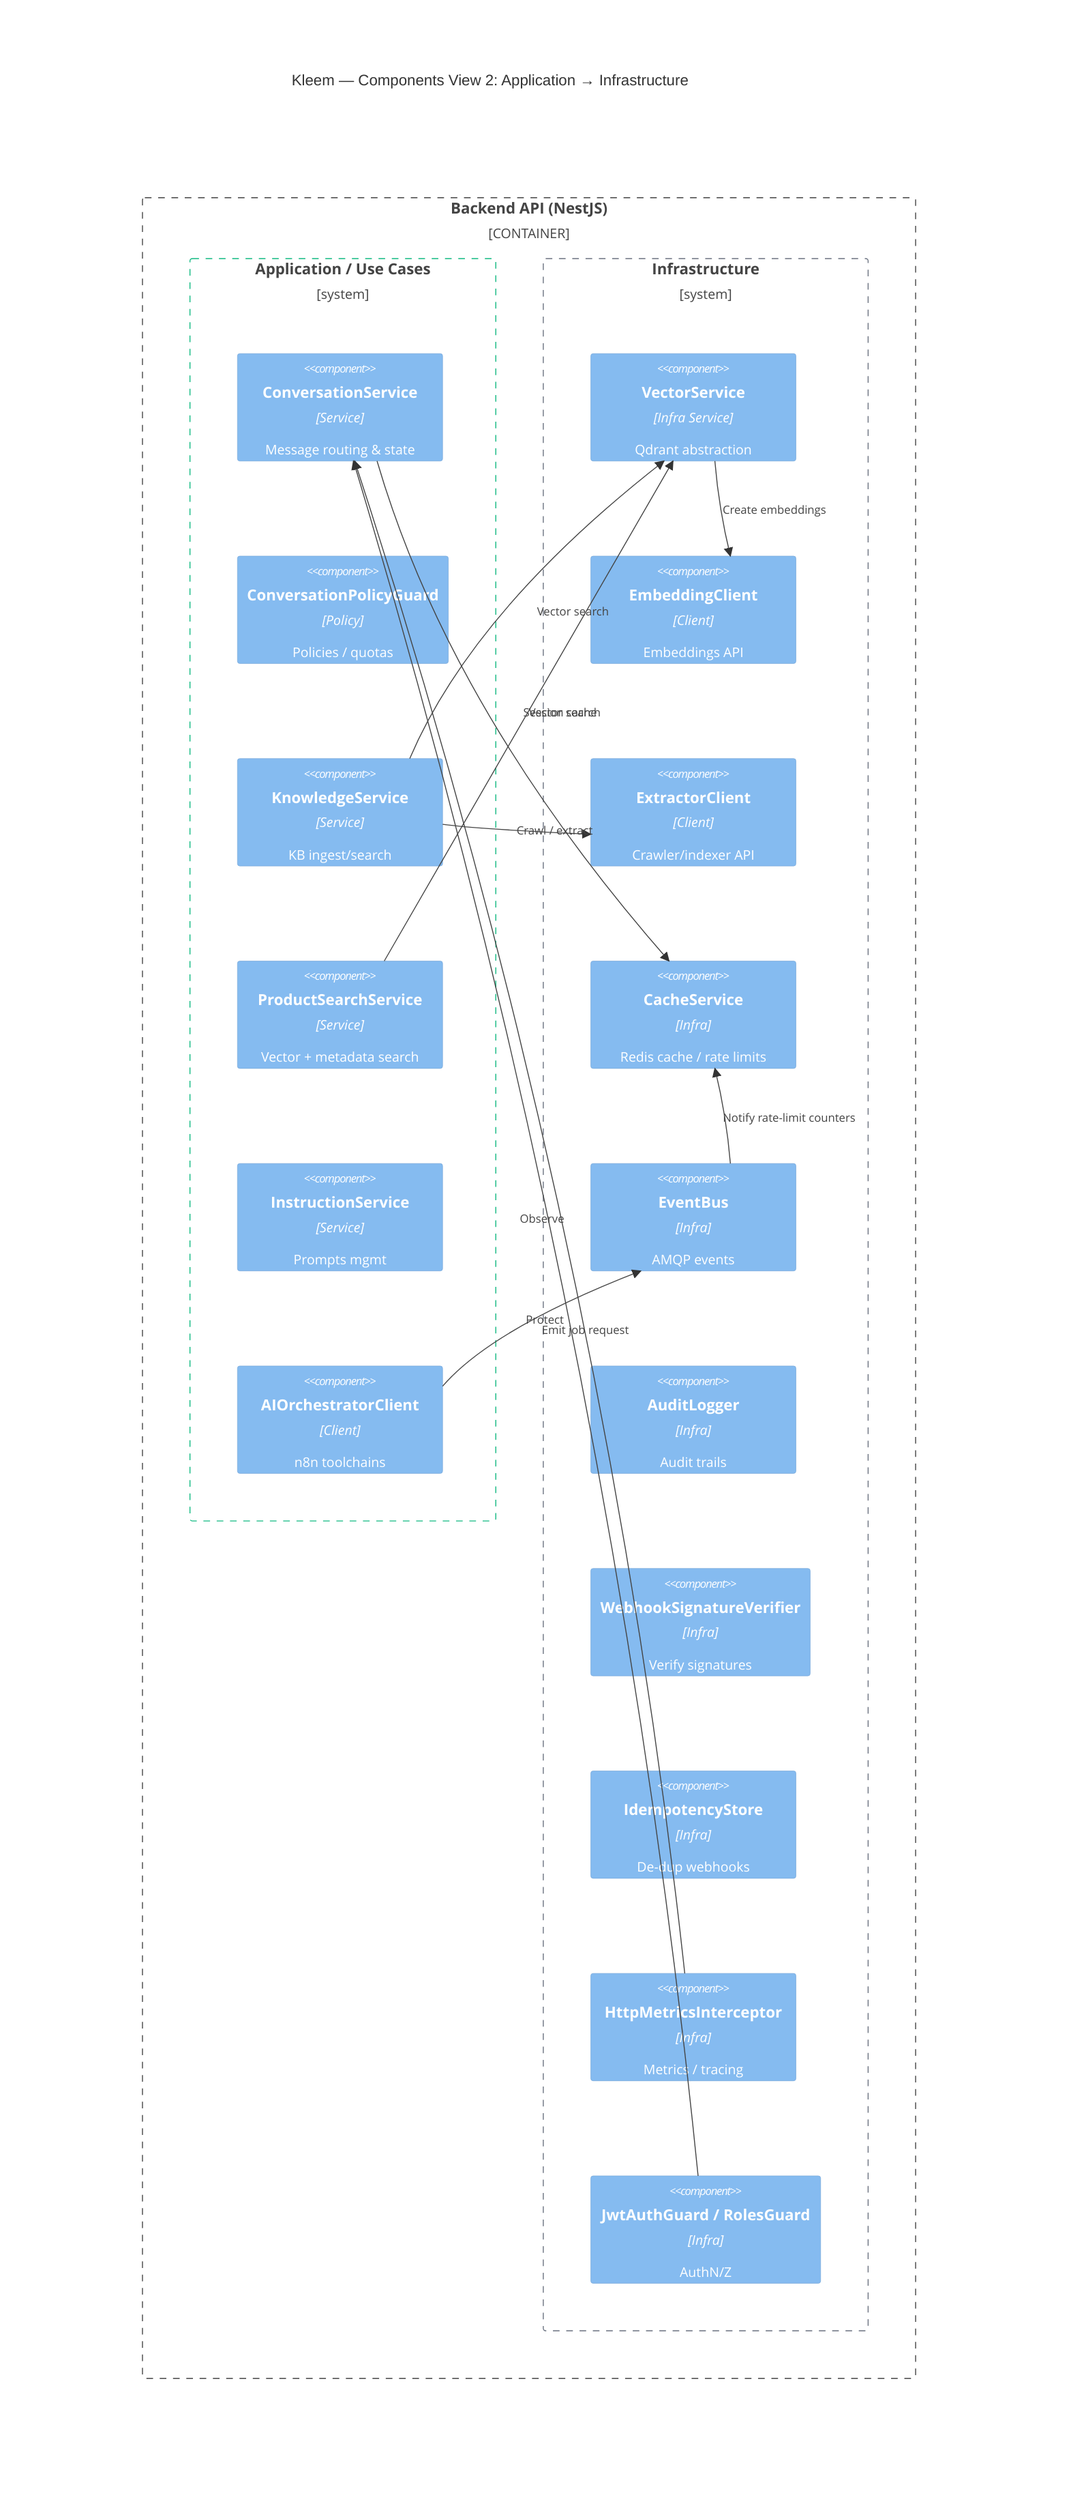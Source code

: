 %%{init: {"C4": {"theme": "base", "themeVariables": {
  "primaryColor": "#14b8a6",
  "primaryTextColor": "#000",
  "primaryBorderColor": "#000",
  "lineColor": "#333",
  "secondaryColor": "#6b7280",
  "tertiaryColor": "#0ea5e9"
}}}}%%

C4Component
    title Kleem — Components View 2: Application → Infrastructure

    UpdateLayoutConfig($c4ShapeInRow="4", $c4BoundaryInRow="2")

    Container_Boundary(api, "Backend API (NestJS)") {
        Boundary(app, "Application / Use Cases") {
            Component(conversationService, "ConversationService", "Service", "Message routing & state")
            Component(policyGuard, "ConversationPolicyGuard", "Policy", "Policies / quotas")
            Component(knowledgeService, "KnowledgeService", "Service", "KB ingest/search")
            Component(productSearchService, "ProductSearchService", "Service", "Vector + metadata search")
            Component(instructionService, "InstructionService", "Service", "Prompts mgmt")
            Component(aiOrchestratorClient, "AIOrchestratorClient", "Client", "n8n toolchains")
        }

        Boundary(infra, "Infrastructure") {
            Component(vectorService, "VectorService", "Infra Service", "Qdrant abstraction")
            Component(embeddingClient, "EmbeddingClient", "Client", "Embeddings API")
            Component(extractorClient, "ExtractorClient", "Client", "Crawler/indexer API")
            Component(cacheService, "CacheService", "Infra", "Redis cache / rate limits")
            Component(eventBus, "EventBus", "Infra", "AMQP events")
            Component(auditLogger, "AuditLogger", "Infra", "Audit trails")
            Component(webhookSignatureVerifier, "WebhookSignatureVerifier", "Infra", "Verify signatures")
            Component(idempotencyStore, "IdempotencyStore", "Infra", "De-dup webhooks")
            Component(metrics, "HttpMetricsInterceptor", "Infra", "Metrics / tracing")
            Component(authGuards, "JwtAuthGuard / RolesGuard", "Infra", "AuthN/Z")
        }
    }

    %% Relations
    Rel(productSearchService, vectorService, "Vector search")
    Rel(knowledgeService, vectorService, "Vector search")
    Rel(vectorService, embeddingClient, "Create embeddings")
    Rel(knowledgeService, extractorClient, "Crawl / extract")
    Rel(aiOrchestratorClient, eventBus, "Emit job request")
    Rel(eventBus, cacheService, "Notify rate-limit counters")
    Rel(conversationService, cacheService, "Session cache")
    Rel(metrics, conversationService, "Observe")
    Rel(authGuards, conversationService, "Protect")

    UpdateElementStyle(app, $borderColor="#10b981")
    UpdateElementStyle(infra, $borderColor="#6b7280")